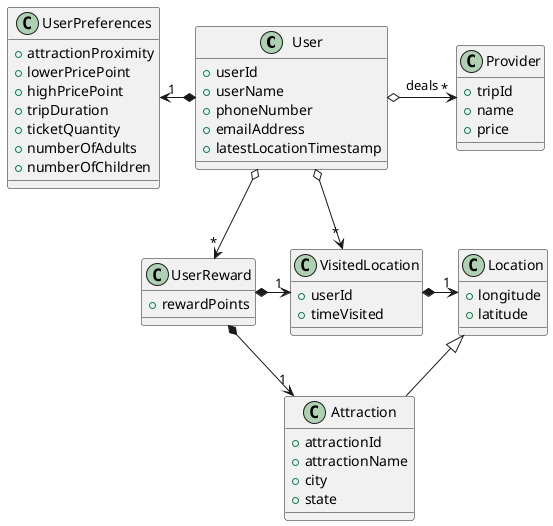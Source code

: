 @startuml

class User {
	+userId
	+userName
	+phoneNumber
	+emailAddress
	+latestLocationTimestamp
}

class UserPreferences {
	+attractionProximity
	+lowerPricePoint
	+highPricePoint
	+tripDuration
	+ticketQuantity
	+numberOfAdults
	+numberOfChildren
}

class UserReward {
	+rewardPoints
}

class Provider {
	+tripId
	+name
	+price
}

class Location {
	+longitude
	+latitude
}

class Attraction extends Location {
	+attractionId
	+attractionName
	+city
	+state
}

class VisitedLocation {
	+userId
	+timeVisited
}

User o--> "*" VisitedLocation
User o--> "*" UserReward
User *-left-> "1" UserPreferences
User o-> "*" Provider : deals
UserReward *-> "1" VisitedLocation
UserReward *--> "1" Attraction
VisitedLocation *-> "1" Location

@enduml